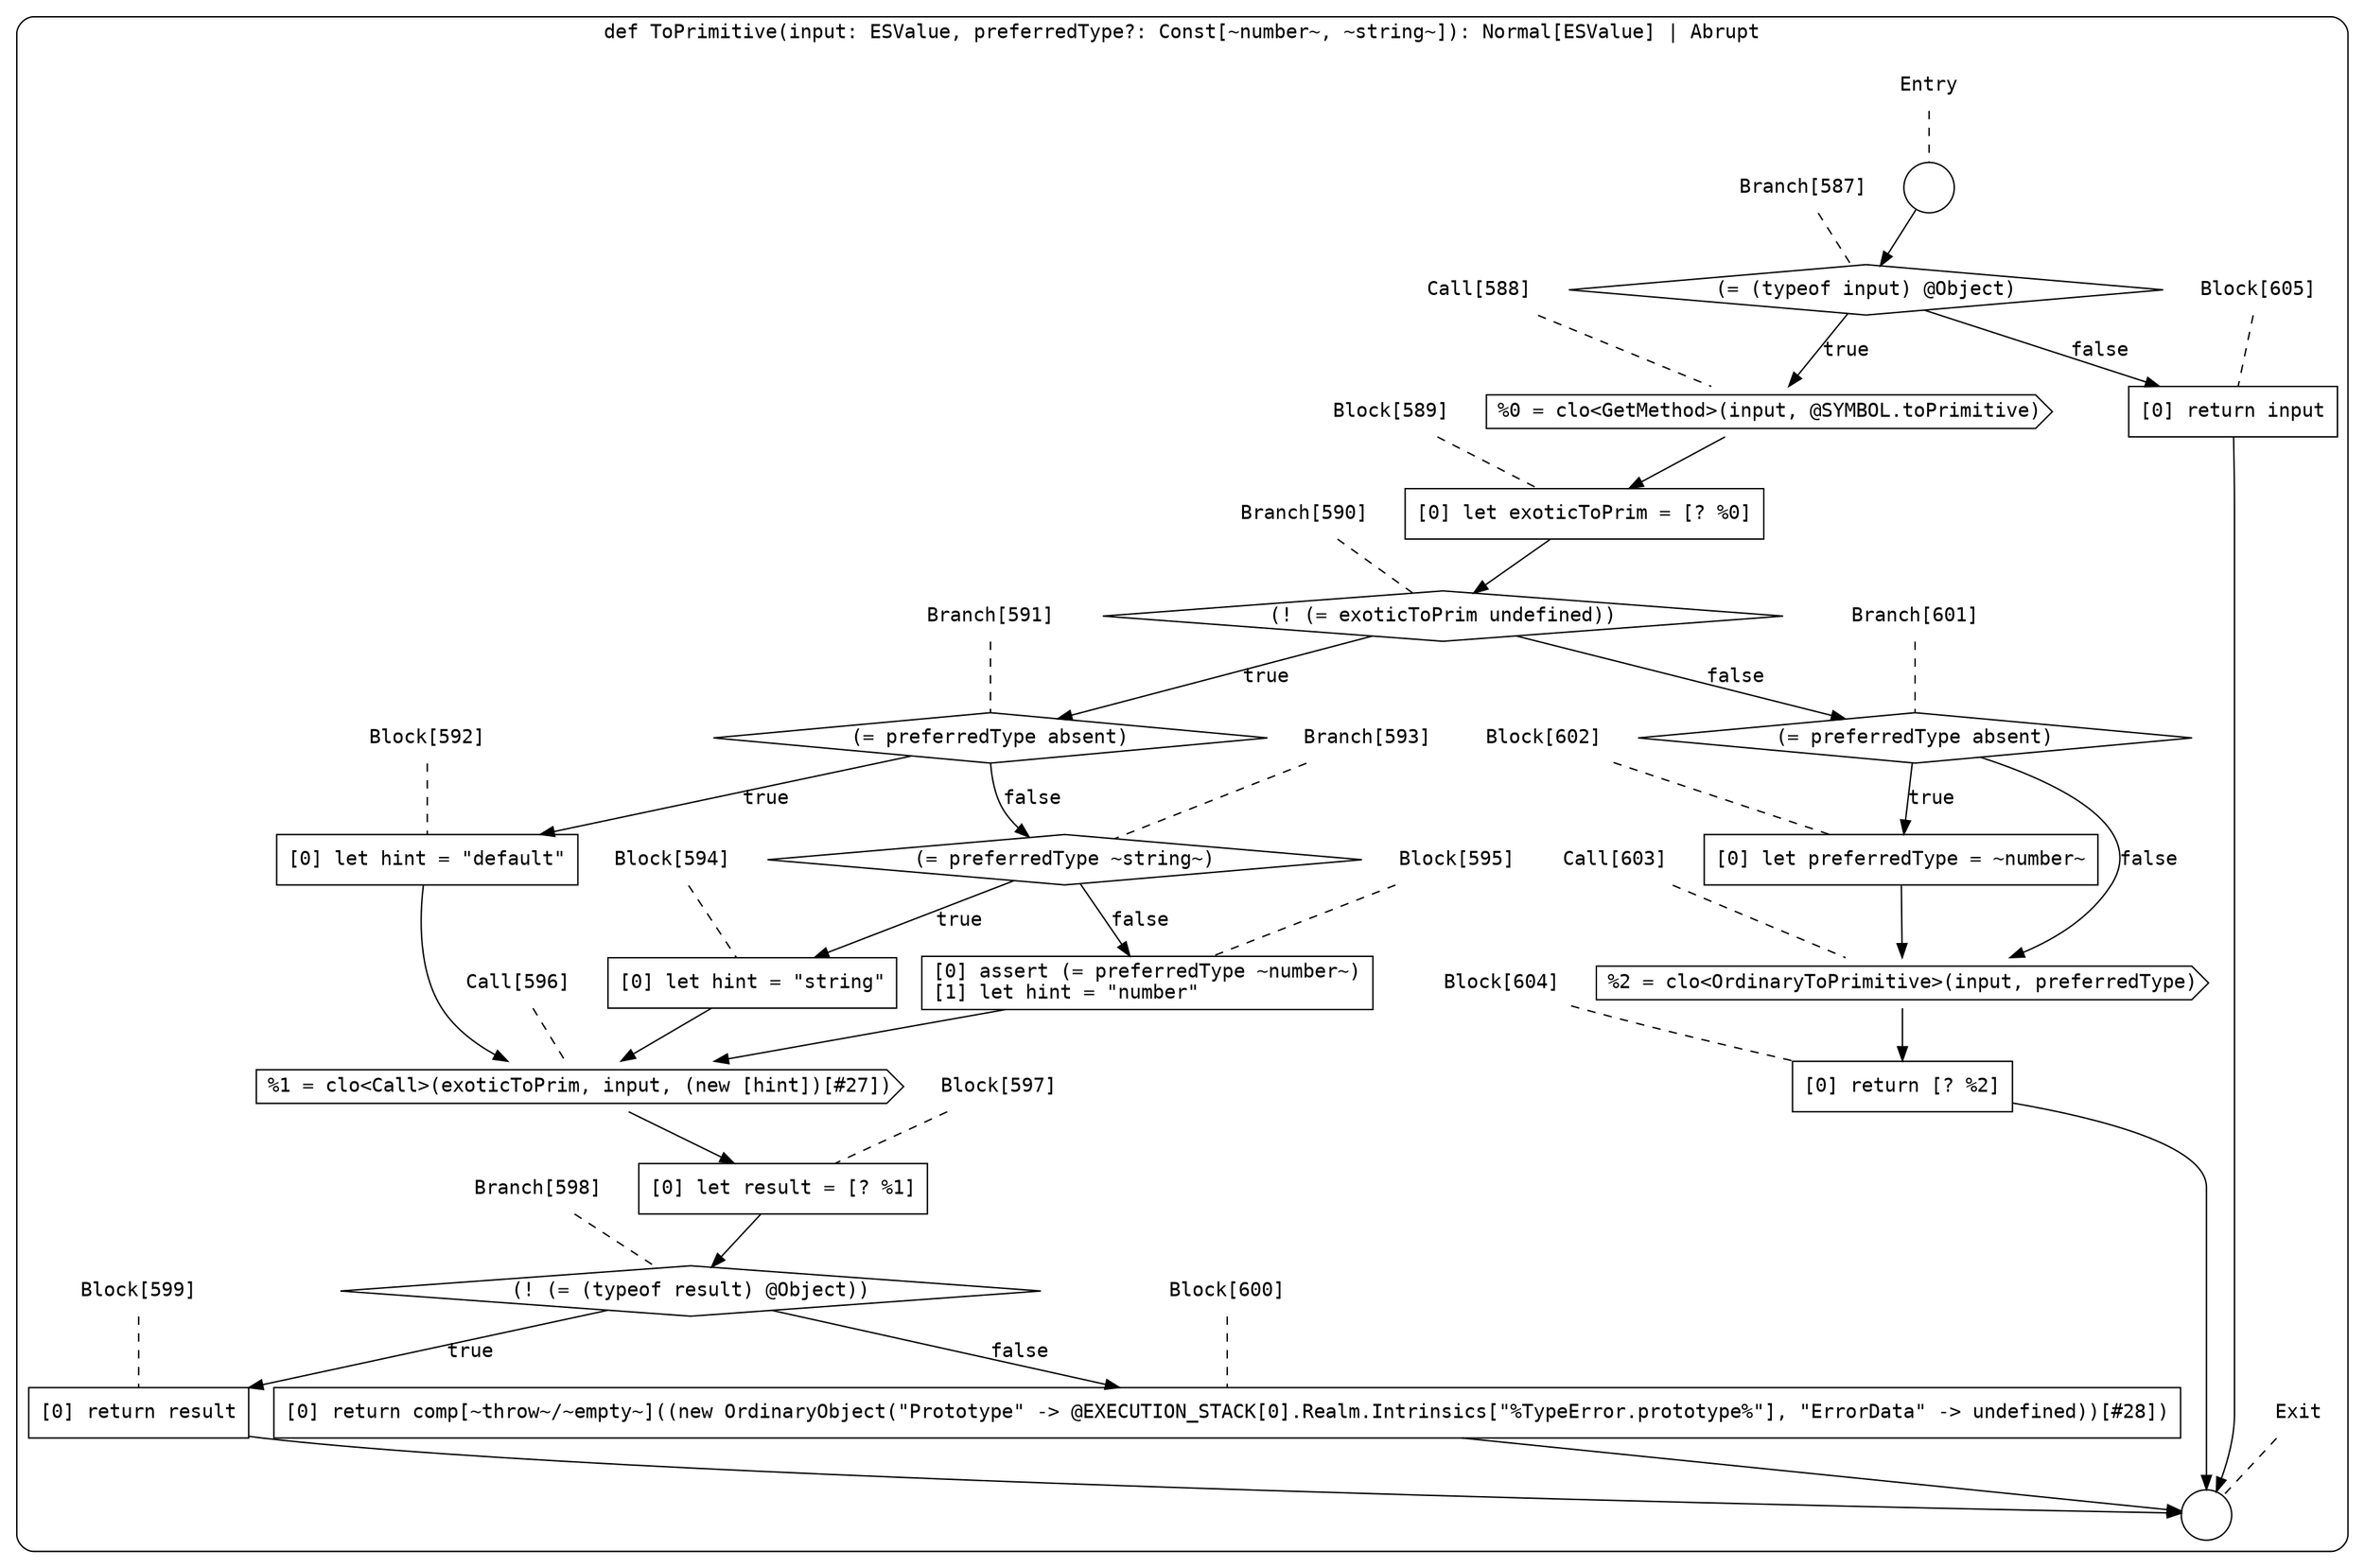 digraph {
  graph [fontname = "Consolas"]
  node [fontname = "Consolas"]
  edge [fontname = "Consolas"]
  subgraph cluster76 {
    label = "def ToPrimitive(input: ESValue, preferredType?: Const[~number~, ~string~]): Normal[ESValue] | Abrupt"
    style = rounded
    cluster76_entry_name [shape=none, label=<<font color="black">Entry</font>>]
    cluster76_entry_name -> cluster76_entry [arrowhead=none, color="black", style=dashed]
    cluster76_entry [shape=circle label=" " color="black" fillcolor="white" style=filled]
    cluster76_entry -> node587 [color="black"]
    cluster76_exit_name [shape=none, label=<<font color="black">Exit</font>>]
    cluster76_exit_name -> cluster76_exit [arrowhead=none, color="black", style=dashed]
    cluster76_exit [shape=circle label=" " color="black" fillcolor="white" style=filled]
    node587_name [shape=none, label=<<font color="black">Branch[587]</font>>]
    node587_name -> node587 [arrowhead=none, color="black", style=dashed]
    node587 [shape=diamond, label=<<font color="black">(= (typeof input) @Object)</font>> color="black" fillcolor="white", style=filled]
    node587 -> node588 [label=<<font color="black">true</font>> color="black"]
    node587 -> node605 [label=<<font color="black">false</font>> color="black"]
    node588_name [shape=none, label=<<font color="black">Call[588]</font>>]
    node588_name -> node588 [arrowhead=none, color="black", style=dashed]
    node588 [shape=cds, label=<<font color="black">%0 = clo&lt;GetMethod&gt;(input, @SYMBOL.toPrimitive)</font>> color="black" fillcolor="white", style=filled]
    node588 -> node589 [color="black"]
    node605_name [shape=none, label=<<font color="black">Block[605]</font>>]
    node605_name -> node605 [arrowhead=none, color="black", style=dashed]
    node605 [shape=box, label=<<font color="black">[0] return input<BR ALIGN="LEFT"/></font>> color="black" fillcolor="white", style=filled]
    node605 -> cluster76_exit [color="black"]
    node589_name [shape=none, label=<<font color="black">Block[589]</font>>]
    node589_name -> node589 [arrowhead=none, color="black", style=dashed]
    node589 [shape=box, label=<<font color="black">[0] let exoticToPrim = [? %0]<BR ALIGN="LEFT"/></font>> color="black" fillcolor="white", style=filled]
    node589 -> node590 [color="black"]
    node590_name [shape=none, label=<<font color="black">Branch[590]</font>>]
    node590_name -> node590 [arrowhead=none, color="black", style=dashed]
    node590 [shape=diamond, label=<<font color="black">(! (= exoticToPrim undefined))</font>> color="black" fillcolor="white", style=filled]
    node590 -> node591 [label=<<font color="black">true</font>> color="black"]
    node590 -> node601 [label=<<font color="black">false</font>> color="black"]
    node591_name [shape=none, label=<<font color="black">Branch[591]</font>>]
    node591_name -> node591 [arrowhead=none, color="black", style=dashed]
    node591 [shape=diamond, label=<<font color="black">(= preferredType absent)</font>> color="black" fillcolor="white", style=filled]
    node591 -> node592 [label=<<font color="black">true</font>> color="black"]
    node591 -> node593 [label=<<font color="black">false</font>> color="black"]
    node601_name [shape=none, label=<<font color="black">Branch[601]</font>>]
    node601_name -> node601 [arrowhead=none, color="black", style=dashed]
    node601 [shape=diamond, label=<<font color="black">(= preferredType absent)</font>> color="black" fillcolor="white", style=filled]
    node601 -> node602 [label=<<font color="black">true</font>> color="black"]
    node601 -> node603 [label=<<font color="black">false</font>> color="black"]
    node592_name [shape=none, label=<<font color="black">Block[592]</font>>]
    node592_name -> node592 [arrowhead=none, color="black", style=dashed]
    node592 [shape=box, label=<<font color="black">[0] let hint = &quot;default&quot;<BR ALIGN="LEFT"/></font>> color="black" fillcolor="white", style=filled]
    node592 -> node596 [color="black"]
    node593_name [shape=none, label=<<font color="black">Branch[593]</font>>]
    node593_name -> node593 [arrowhead=none, color="black", style=dashed]
    node593 [shape=diamond, label=<<font color="black">(= preferredType ~string~)</font>> color="black" fillcolor="white", style=filled]
    node593 -> node594 [label=<<font color="black">true</font>> color="black"]
    node593 -> node595 [label=<<font color="black">false</font>> color="black"]
    node602_name [shape=none, label=<<font color="black">Block[602]</font>>]
    node602_name -> node602 [arrowhead=none, color="black", style=dashed]
    node602 [shape=box, label=<<font color="black">[0] let preferredType = ~number~<BR ALIGN="LEFT"/></font>> color="black" fillcolor="white", style=filled]
    node602 -> node603 [color="black"]
    node603_name [shape=none, label=<<font color="black">Call[603]</font>>]
    node603_name -> node603 [arrowhead=none, color="black", style=dashed]
    node603 [shape=cds, label=<<font color="black">%2 = clo&lt;OrdinaryToPrimitive&gt;(input, preferredType)</font>> color="black" fillcolor="white", style=filled]
    node603 -> node604 [color="black"]
    node596_name [shape=none, label=<<font color="black">Call[596]</font>>]
    node596_name -> node596 [arrowhead=none, color="black", style=dashed]
    node596 [shape=cds, label=<<font color="black">%1 = clo&lt;Call&gt;(exoticToPrim, input, (new [hint])[#27])</font>> color="black" fillcolor="white", style=filled]
    node596 -> node597 [color="black"]
    node594_name [shape=none, label=<<font color="black">Block[594]</font>>]
    node594_name -> node594 [arrowhead=none, color="black", style=dashed]
    node594 [shape=box, label=<<font color="black">[0] let hint = &quot;string&quot;<BR ALIGN="LEFT"/></font>> color="black" fillcolor="white", style=filled]
    node594 -> node596 [color="black"]
    node595_name [shape=none, label=<<font color="black">Block[595]</font>>]
    node595_name -> node595 [arrowhead=none, color="black", style=dashed]
    node595 [shape=box, label=<<font color="black">[0] assert (= preferredType ~number~)<BR ALIGN="LEFT"/>[1] let hint = &quot;number&quot;<BR ALIGN="LEFT"/></font>> color="black" fillcolor="white", style=filled]
    node595 -> node596 [color="black"]
    node604_name [shape=none, label=<<font color="black">Block[604]</font>>]
    node604_name -> node604 [arrowhead=none, color="black", style=dashed]
    node604 [shape=box, label=<<font color="black">[0] return [? %2]<BR ALIGN="LEFT"/></font>> color="black" fillcolor="white", style=filled]
    node604 -> cluster76_exit [color="black"]
    node597_name [shape=none, label=<<font color="black">Block[597]</font>>]
    node597_name -> node597 [arrowhead=none, color="black", style=dashed]
    node597 [shape=box, label=<<font color="black">[0] let result = [? %1]<BR ALIGN="LEFT"/></font>> color="black" fillcolor="white", style=filled]
    node597 -> node598 [color="black"]
    node598_name [shape=none, label=<<font color="black">Branch[598]</font>>]
    node598_name -> node598 [arrowhead=none, color="black", style=dashed]
    node598 [shape=diamond, label=<<font color="black">(! (= (typeof result) @Object))</font>> color="black" fillcolor="white", style=filled]
    node598 -> node599 [label=<<font color="black">true</font>> color="black"]
    node598 -> node600 [label=<<font color="black">false</font>> color="black"]
    node599_name [shape=none, label=<<font color="black">Block[599]</font>>]
    node599_name -> node599 [arrowhead=none, color="black", style=dashed]
    node599 [shape=box, label=<<font color="black">[0] return result<BR ALIGN="LEFT"/></font>> color="black" fillcolor="white", style=filled]
    node599 -> cluster76_exit [color="black"]
    node600_name [shape=none, label=<<font color="black">Block[600]</font>>]
    node600_name -> node600 [arrowhead=none, color="black", style=dashed]
    node600 [shape=box, label=<<font color="black">[0] return comp[~throw~/~empty~]((new OrdinaryObject(&quot;Prototype&quot; -&gt; @EXECUTION_STACK[0].Realm.Intrinsics[&quot;%TypeError.prototype%&quot;], &quot;ErrorData&quot; -&gt; undefined))[#28])<BR ALIGN="LEFT"/></font>> color="black" fillcolor="white", style=filled]
    node600 -> cluster76_exit [color="black"]
  }
}